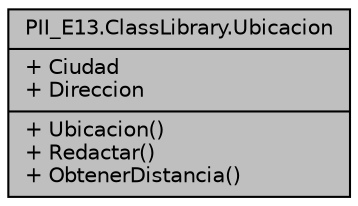 digraph "PII_E13.ClassLibrary.Ubicacion"
{
 // INTERACTIVE_SVG=YES
 // LATEX_PDF_SIZE
  edge [fontname="Helvetica",fontsize="10",labelfontname="Helvetica",labelfontsize="10"];
  node [fontname="Helvetica",fontsize="10",shape=record];
  Node1 [label="{PII_E13.ClassLibrary.Ubicacion\n|+ Ciudad\l+ Direccion\l|+ Ubicacion()\l+ Redactar()\l+ ObtenerDistancia()\l}",height=0.2,width=0.4,color="black", fillcolor="grey75", style="filled", fontcolor="black",tooltip="Patrones y principios utilizados en esta clase: ISP ya que segmenta las operaciones de la interface e..."];
}
